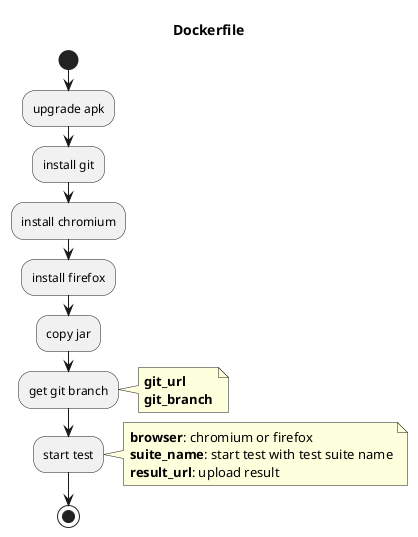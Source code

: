 @startuml Dockerfile

start
title: Dockerfile
:upgrade apk;
:install git;
:install chromium;
:install firefox;
:copy jar;
:get git branch;
    note right
        **git_url **
        **git_branch**
    end note
:start test;
    note right
        **browser**: chromium or firefox
        **suite_name**: start test with test suite name
        **result_url**: upload result
    end note

stop

@enduml
